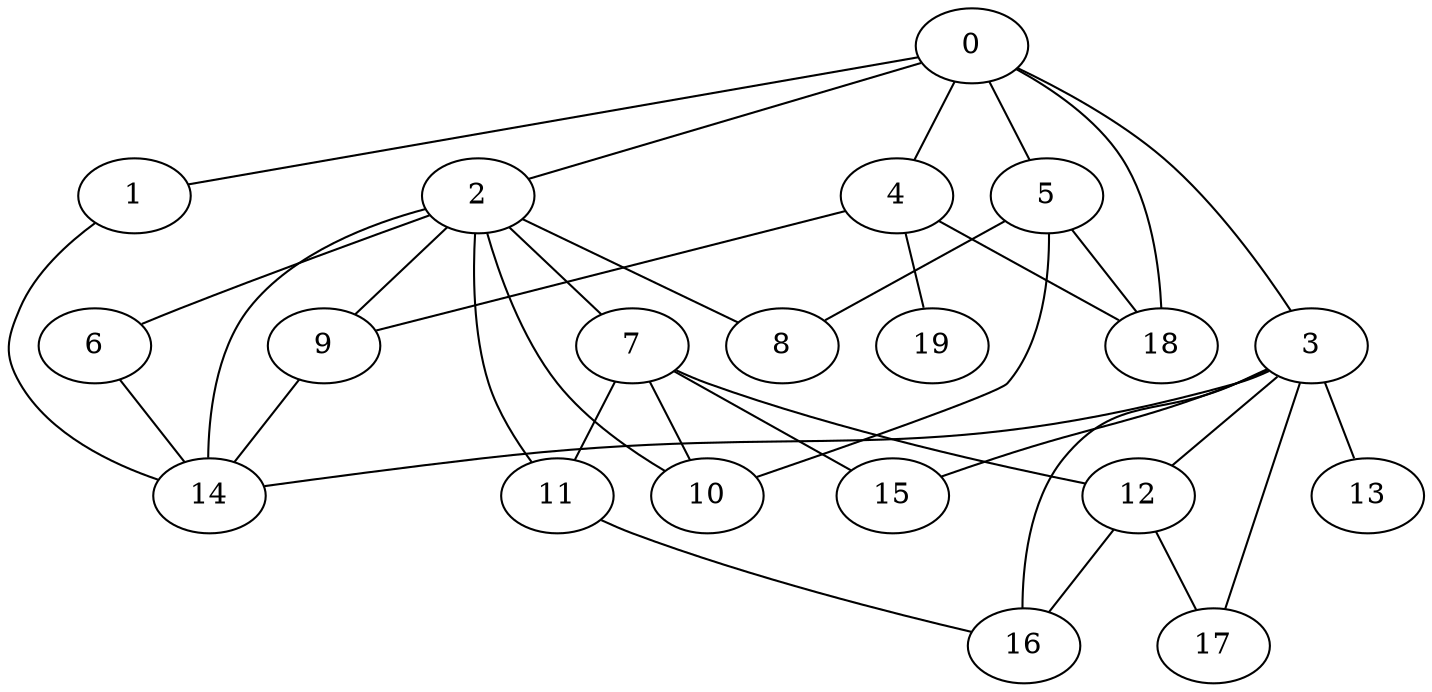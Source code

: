 
graph graphname {
    0 -- 1
0 -- 2
0 -- 3
0 -- 4
0 -- 5
0 -- 18
1 -- 14
2 -- 6
2 -- 7
2 -- 8
2 -- 9
2 -- 10
2 -- 11
2 -- 14
3 -- 12
3 -- 13
3 -- 14
3 -- 15
3 -- 16
3 -- 17
4 -- 18
4 -- 19
4 -- 9
5 -- 18
5 -- 10
5 -- 8
6 -- 14
7 -- 15
7 -- 12
7 -- 10
7 -- 11
9 -- 14
11 -- 16
12 -- 16
12 -- 17

}

